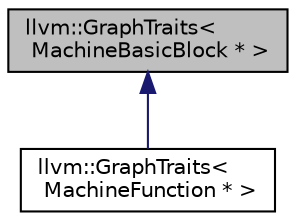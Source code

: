digraph "llvm::GraphTraits&lt; MachineBasicBlock * &gt;"
{
 // LATEX_PDF_SIZE
  bgcolor="transparent";
  edge [fontname="Helvetica",fontsize="10",labelfontname="Helvetica",labelfontsize="10"];
  node [fontname="Helvetica",fontsize="10",shape=record];
  Node1 [label="llvm::GraphTraits\<\l MachineBasicBlock * \>",height=0.2,width=0.4,color="black", fillcolor="grey75", style="filled", fontcolor="black",tooltip=" "];
  Node1 -> Node2 [dir="back",color="midnightblue",fontsize="10",style="solid",fontname="Helvetica"];
  Node2 [label="llvm::GraphTraits\<\l MachineFunction * \>",height=0.2,width=0.4,color="black",URL="$structllvm_1_1GraphTraits_3_01MachineFunction_01_5_01_4.html",tooltip=" "];
}
